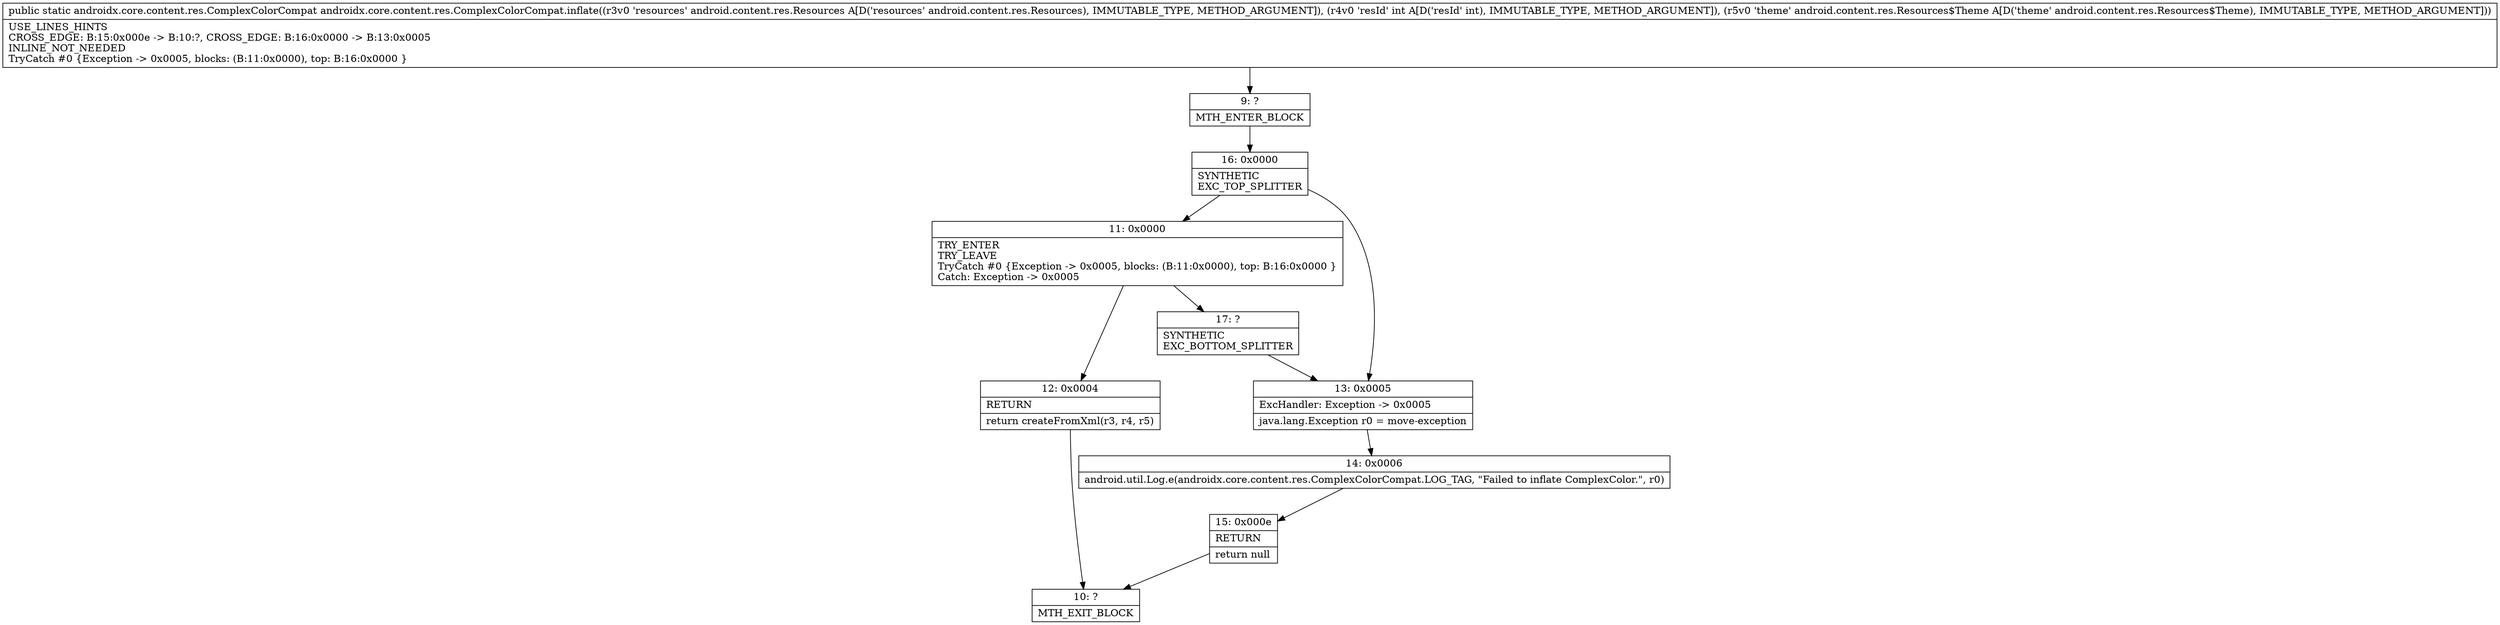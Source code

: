 digraph "CFG forandroidx.core.content.res.ComplexColorCompat.inflate(Landroid\/content\/res\/Resources;ILandroid\/content\/res\/Resources$Theme;)Landroidx\/core\/content\/res\/ComplexColorCompat;" {
Node_9 [shape=record,label="{9\:\ ?|MTH_ENTER_BLOCK\l}"];
Node_16 [shape=record,label="{16\:\ 0x0000|SYNTHETIC\lEXC_TOP_SPLITTER\l}"];
Node_11 [shape=record,label="{11\:\ 0x0000|TRY_ENTER\lTRY_LEAVE\lTryCatch #0 \{Exception \-\> 0x0005, blocks: (B:11:0x0000), top: B:16:0x0000 \}\lCatch: Exception \-\> 0x0005\l}"];
Node_12 [shape=record,label="{12\:\ 0x0004|RETURN\l|return createFromXml(r3, r4, r5)\l}"];
Node_10 [shape=record,label="{10\:\ ?|MTH_EXIT_BLOCK\l}"];
Node_17 [shape=record,label="{17\:\ ?|SYNTHETIC\lEXC_BOTTOM_SPLITTER\l}"];
Node_13 [shape=record,label="{13\:\ 0x0005|ExcHandler: Exception \-\> 0x0005\l|java.lang.Exception r0 = move\-exception\l}"];
Node_14 [shape=record,label="{14\:\ 0x0006|android.util.Log.e(androidx.core.content.res.ComplexColorCompat.LOG_TAG, \"Failed to inflate ComplexColor.\", r0)\l}"];
Node_15 [shape=record,label="{15\:\ 0x000e|RETURN\l|return null\l}"];
MethodNode[shape=record,label="{public static androidx.core.content.res.ComplexColorCompat androidx.core.content.res.ComplexColorCompat.inflate((r3v0 'resources' android.content.res.Resources A[D('resources' android.content.res.Resources), IMMUTABLE_TYPE, METHOD_ARGUMENT]), (r4v0 'resId' int A[D('resId' int), IMMUTABLE_TYPE, METHOD_ARGUMENT]), (r5v0 'theme' android.content.res.Resources$Theme A[D('theme' android.content.res.Resources$Theme), IMMUTABLE_TYPE, METHOD_ARGUMENT]))  | USE_LINES_HINTS\lCROSS_EDGE: B:15:0x000e \-\> B:10:?, CROSS_EDGE: B:16:0x0000 \-\> B:13:0x0005\lINLINE_NOT_NEEDED\lTryCatch #0 \{Exception \-\> 0x0005, blocks: (B:11:0x0000), top: B:16:0x0000 \}\l}"];
MethodNode -> Node_9;Node_9 -> Node_16;
Node_16 -> Node_11;
Node_16 -> Node_13;
Node_11 -> Node_12;
Node_11 -> Node_17;
Node_12 -> Node_10;
Node_17 -> Node_13;
Node_13 -> Node_14;
Node_14 -> Node_15;
Node_15 -> Node_10;
}

